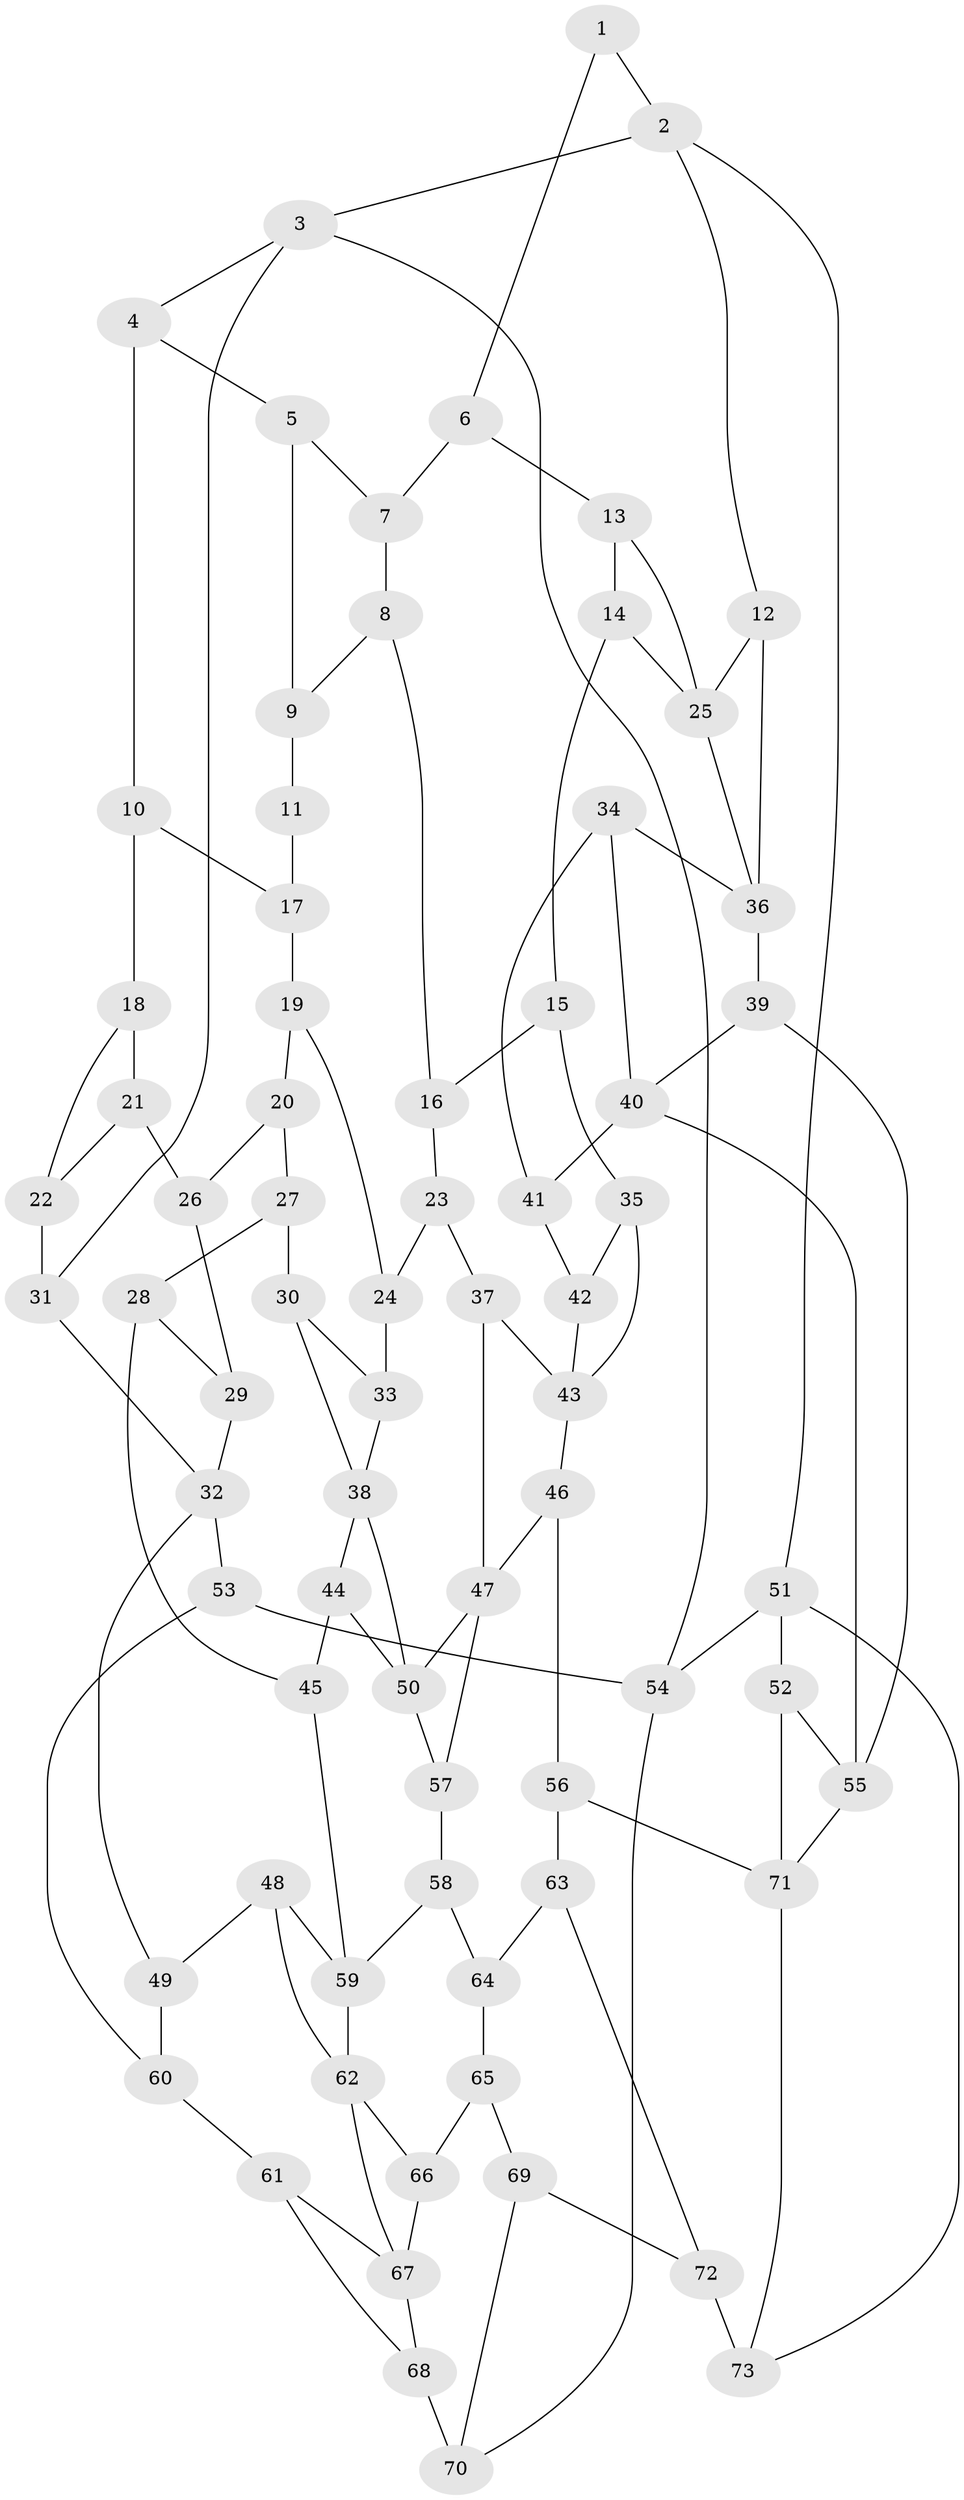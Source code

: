 // original degree distribution, {3: 0.019230769230769232, 6: 0.2403846153846154, 5: 0.4807692307692308, 4: 0.25961538461538464}
// Generated by graph-tools (version 1.1) at 2025/38/03/04/25 23:38:25]
// undirected, 73 vertices, 117 edges
graph export_dot {
  node [color=gray90,style=filled];
  1;
  2;
  3;
  4;
  5;
  6;
  7;
  8;
  9;
  10;
  11;
  12;
  13;
  14;
  15;
  16;
  17;
  18;
  19;
  20;
  21;
  22;
  23;
  24;
  25;
  26;
  27;
  28;
  29;
  30;
  31;
  32;
  33;
  34;
  35;
  36;
  37;
  38;
  39;
  40;
  41;
  42;
  43;
  44;
  45;
  46;
  47;
  48;
  49;
  50;
  51;
  52;
  53;
  54;
  55;
  56;
  57;
  58;
  59;
  60;
  61;
  62;
  63;
  64;
  65;
  66;
  67;
  68;
  69;
  70;
  71;
  72;
  73;
  1 -- 2 [weight=1.0];
  1 -- 6 [weight=1.0];
  2 -- 3 [weight=1.0];
  2 -- 12 [weight=1.0];
  2 -- 51 [weight=1.0];
  3 -- 4 [weight=1.0];
  3 -- 31 [weight=1.0];
  3 -- 54 [weight=1.0];
  4 -- 5 [weight=1.0];
  4 -- 10 [weight=1.0];
  5 -- 7 [weight=1.0];
  5 -- 9 [weight=1.0];
  6 -- 7 [weight=1.0];
  6 -- 13 [weight=2.0];
  7 -- 8 [weight=1.0];
  8 -- 9 [weight=1.0];
  8 -- 16 [weight=1.0];
  9 -- 11 [weight=2.0];
  10 -- 17 [weight=1.0];
  10 -- 18 [weight=1.0];
  11 -- 17 [weight=2.0];
  12 -- 25 [weight=1.0];
  12 -- 36 [weight=1.0];
  13 -- 14 [weight=1.0];
  13 -- 25 [weight=1.0];
  14 -- 15 [weight=1.0];
  14 -- 25 [weight=1.0];
  15 -- 16 [weight=1.0];
  15 -- 35 [weight=1.0];
  16 -- 23 [weight=1.0];
  17 -- 19 [weight=1.0];
  18 -- 21 [weight=1.0];
  18 -- 22 [weight=1.0];
  19 -- 20 [weight=1.0];
  19 -- 24 [weight=1.0];
  20 -- 26 [weight=1.0];
  20 -- 27 [weight=1.0];
  21 -- 22 [weight=1.0];
  21 -- 26 [weight=2.0];
  22 -- 31 [weight=2.0];
  23 -- 24 [weight=1.0];
  23 -- 37 [weight=1.0];
  24 -- 33 [weight=2.0];
  25 -- 36 [weight=1.0];
  26 -- 29 [weight=1.0];
  27 -- 28 [weight=1.0];
  27 -- 30 [weight=1.0];
  28 -- 29 [weight=1.0];
  28 -- 45 [weight=1.0];
  29 -- 32 [weight=1.0];
  30 -- 33 [weight=1.0];
  30 -- 38 [weight=1.0];
  31 -- 32 [weight=1.0];
  32 -- 49 [weight=1.0];
  32 -- 53 [weight=1.0];
  33 -- 38 [weight=1.0];
  34 -- 36 [weight=1.0];
  34 -- 40 [weight=1.0];
  34 -- 41 [weight=1.0];
  35 -- 42 [weight=1.0];
  35 -- 43 [weight=1.0];
  36 -- 39 [weight=1.0];
  37 -- 43 [weight=1.0];
  37 -- 47 [weight=1.0];
  38 -- 44 [weight=1.0];
  38 -- 50 [weight=1.0];
  39 -- 40 [weight=1.0];
  39 -- 55 [weight=1.0];
  40 -- 41 [weight=1.0];
  40 -- 55 [weight=1.0];
  41 -- 42 [weight=2.0];
  42 -- 43 [weight=1.0];
  43 -- 46 [weight=1.0];
  44 -- 45 [weight=1.0];
  44 -- 50 [weight=1.0];
  45 -- 59 [weight=1.0];
  46 -- 47 [weight=1.0];
  46 -- 56 [weight=1.0];
  47 -- 50 [weight=1.0];
  47 -- 57 [weight=1.0];
  48 -- 49 [weight=1.0];
  48 -- 59 [weight=1.0];
  48 -- 62 [weight=1.0];
  49 -- 60 [weight=1.0];
  50 -- 57 [weight=1.0];
  51 -- 52 [weight=1.0];
  51 -- 54 [weight=1.0];
  51 -- 73 [weight=1.0];
  52 -- 55 [weight=1.0];
  52 -- 71 [weight=1.0];
  53 -- 54 [weight=1.0];
  53 -- 60 [weight=1.0];
  54 -- 70 [weight=1.0];
  55 -- 71 [weight=1.0];
  56 -- 63 [weight=1.0];
  56 -- 71 [weight=1.0];
  57 -- 58 [weight=1.0];
  58 -- 59 [weight=1.0];
  58 -- 64 [weight=1.0];
  59 -- 62 [weight=1.0];
  60 -- 61 [weight=1.0];
  61 -- 67 [weight=1.0];
  61 -- 68 [weight=1.0];
  62 -- 66 [weight=1.0];
  62 -- 67 [weight=1.0];
  63 -- 64 [weight=1.0];
  63 -- 72 [weight=1.0];
  64 -- 65 [weight=1.0];
  65 -- 66 [weight=1.0];
  65 -- 69 [weight=1.0];
  66 -- 67 [weight=1.0];
  67 -- 68 [weight=1.0];
  68 -- 70 [weight=2.0];
  69 -- 70 [weight=1.0];
  69 -- 72 [weight=1.0];
  71 -- 73 [weight=1.0];
  72 -- 73 [weight=2.0];
}
